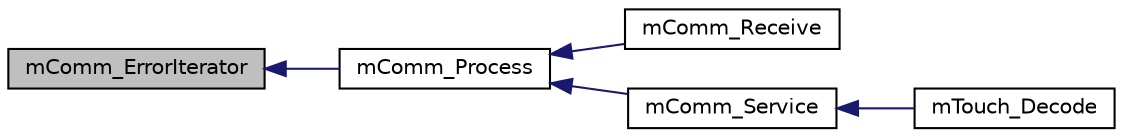 digraph "mComm_ErrorIterator"
{
  edge [fontname="Helvetica",fontsize="10",labelfontname="Helvetica",labelfontsize="10"];
  node [fontname="Helvetica",fontsize="10",shape=record];
  rankdir="LR";
  Node1 [label="mComm_ErrorIterator",height=0.2,width=0.4,color="black", fillcolor="grey75", style="filled", fontcolor="black"];
  Node1 -> Node2 [dir="back",color="midnightblue",fontsize="10",style="solid",fontname="Helvetica"];
  Node2 [label="mComm_Process",height=0.2,width=0.4,color="black", fillcolor="white", style="filled",URL="$m_comm_8c.html#a233a49570a500f2391ef8e894e465241"];
  Node2 -> Node3 [dir="back",color="midnightblue",fontsize="10",style="solid",fontname="Helvetica"];
  Node3 [label="mComm_Receive",height=0.2,width=0.4,color="black", fillcolor="white", style="filled",URL="$m_comm_8h.html#aafbf294d1776aa387cf864fddf3810d3"];
  Node2 -> Node4 [dir="back",color="midnightblue",fontsize="10",style="solid",fontname="Helvetica"];
  Node4 [label="mComm_Service",height=0.2,width=0.4,color="black", fillcolor="white", style="filled",URL="$m_comm_8h.html#a8bfb942a7ae7836ae9748b1c294ece05"];
  Node4 -> Node5 [dir="back",color="midnightblue",fontsize="10",style="solid",fontname="Helvetica"];
  Node5 [label="mTouch_Decode",height=0.2,width=0.4,color="black", fillcolor="white", style="filled",URL="$group___decoding.html#ga8955adf440115510aace00d81444e268",tooltip="Updates the state of each active-mode sensor using the latest acquisition value. "];
}
